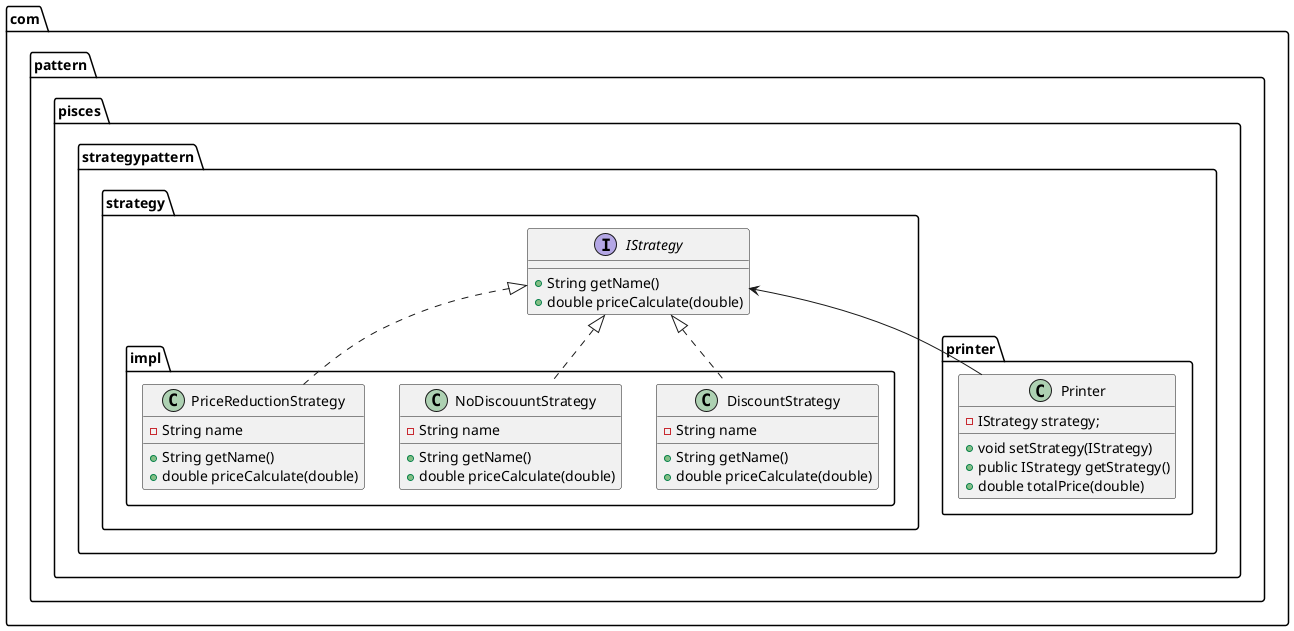 @startuml
interface com.pattern.pisces.strategypattern.strategy.IStrategy {
+ String getName()
+ double priceCalculate(double)
}

class com.pattern.pisces.strategypattern.strategy.impl.DiscountStrategy {
- String name
+ String getName()
+ double priceCalculate(double)
}

class com.pattern.pisces.strategypattern.strategy.impl.NoDiscouuntStrategy {
- String name
+ String getName()
+ double priceCalculate(double)
}

class com.pattern.pisces.strategypattern.strategy.impl.PriceReductionStrategy {
- String name
+ String getName()
+ double priceCalculate(double)
}

class com.pattern.pisces.strategypattern.printer.Printer {
- IStrategy strategy;
+ void setStrategy(IStrategy)
+ public IStrategy getStrategy()
+ double totalPrice(double)
}

com.pattern.pisces.strategypattern.strategy.IStrategy <|.. com.pattern.pisces.strategypattern.strategy.impl.DiscountStrategy
com.pattern.pisces.strategypattern.strategy.IStrategy <|.. com.pattern.pisces.strategypattern.strategy.impl.NoDiscouuntStrategy
com.pattern.pisces.strategypattern.strategy.IStrategy <|.. com.pattern.pisces.strategypattern.strategy.impl.PriceReductionStrategy
com.pattern.pisces.strategypattern.strategy.IStrategy <-- com.pattern.pisces.strategypattern.printer.Printer
@enduml
